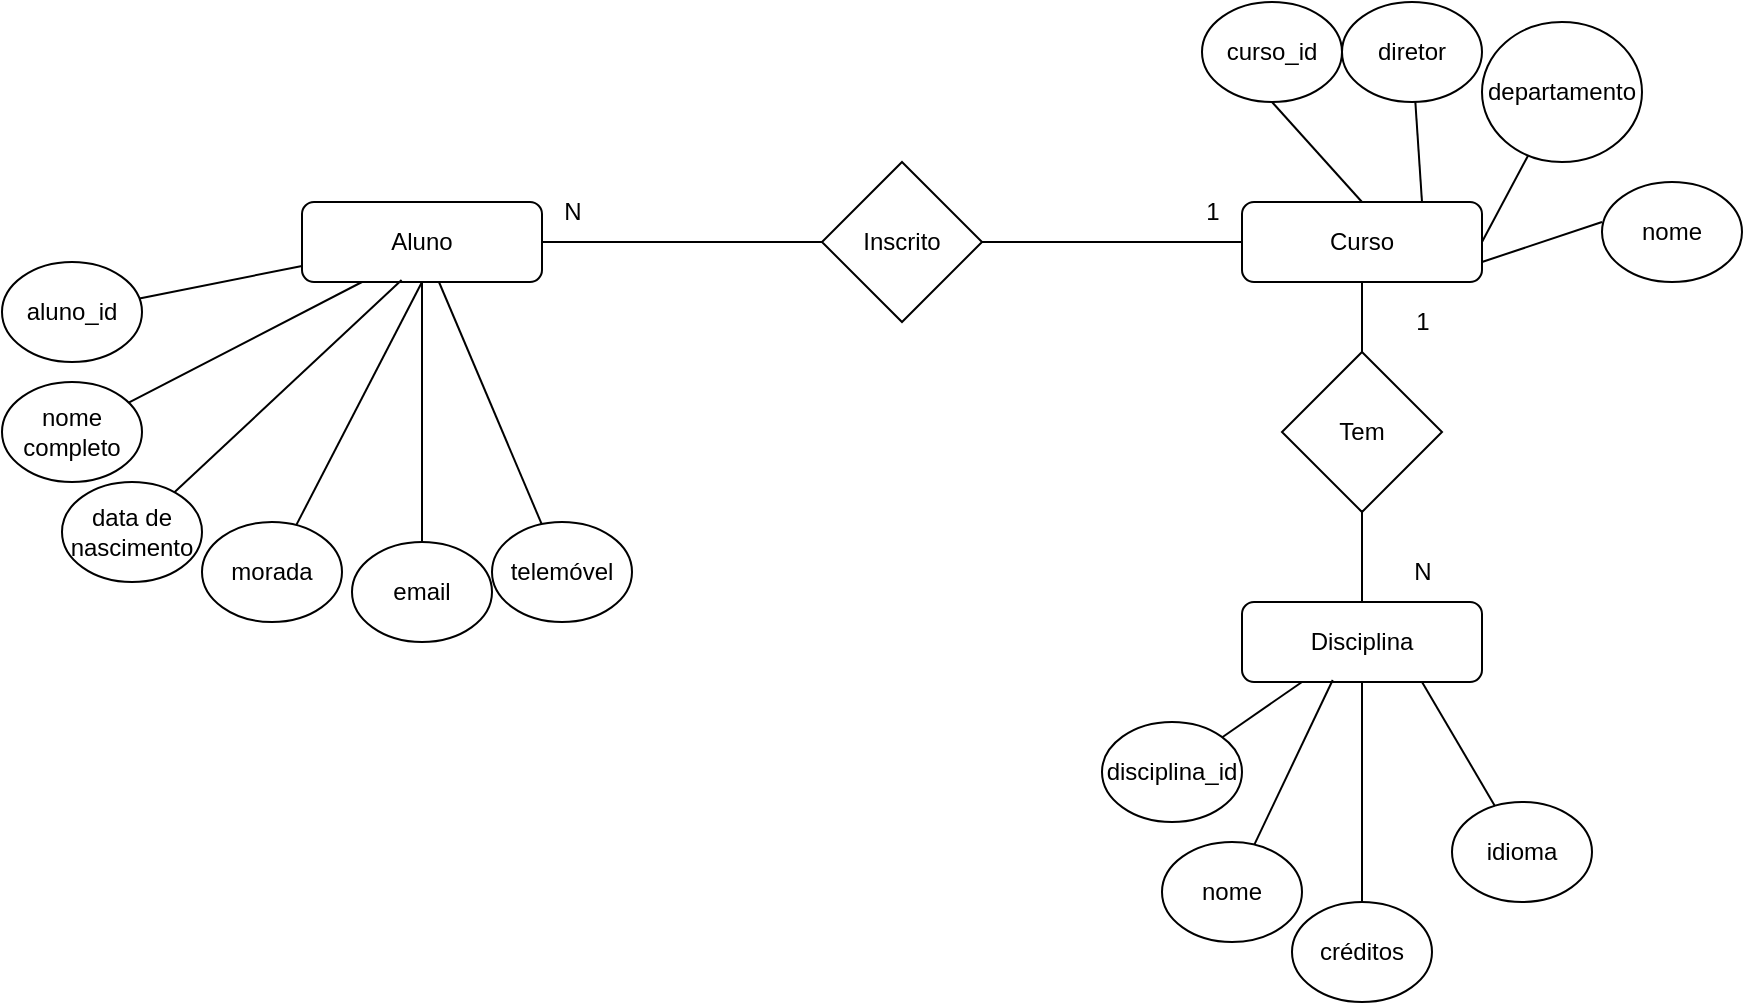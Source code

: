 <mxfile version="26.0.11" pages="3">
  <diagram id="C5RBs43oDa-KdzZeNtuy" name="1. Escola">
    <mxGraphModel dx="1932" dy="586" grid="1" gridSize="10" guides="1" tooltips="1" connect="1" arrows="1" fold="1" page="1" pageScale="1" pageWidth="827" pageHeight="1169" math="0" shadow="0">
      <root>
        <mxCell id="WIyWlLk6GJQsqaUBKTNV-0" />
        <mxCell id="WIyWlLk6GJQsqaUBKTNV-1" parent="WIyWlLk6GJQsqaUBKTNV-0" />
        <mxCell id="mS3_WCa_kfz7oO-PCmNn-0" value="Aluno" style="rounded=1;whiteSpace=wrap;html=1;fontSize=12;glass=0;strokeWidth=1;shadow=0;" parent="WIyWlLk6GJQsqaUBKTNV-1" vertex="1">
          <mxGeometry x="-210" y="340" width="120" height="40" as="geometry" />
        </mxCell>
        <mxCell id="mS3_WCa_kfz7oO-PCmNn-1" value="Disciplina" style="rounded=1;whiteSpace=wrap;html=1;fontSize=12;glass=0;strokeWidth=1;shadow=0;" parent="WIyWlLk6GJQsqaUBKTNV-1" vertex="1">
          <mxGeometry x="260" y="540" width="120" height="40" as="geometry" />
        </mxCell>
        <mxCell id="mS3_WCa_kfz7oO-PCmNn-2" value="Curso" style="rounded=1;whiteSpace=wrap;html=1;fontSize=12;glass=0;strokeWidth=1;shadow=0;" parent="WIyWlLk6GJQsqaUBKTNV-1" vertex="1">
          <mxGeometry x="260" y="340" width="120" height="40" as="geometry" />
        </mxCell>
        <mxCell id="mS3_WCa_kfz7oO-PCmNn-3" value="aluno_id" style="ellipse;whiteSpace=wrap;html=1;" parent="WIyWlLk6GJQsqaUBKTNV-1" vertex="1">
          <mxGeometry x="-360" y="370" width="70" height="50" as="geometry" />
        </mxCell>
        <mxCell id="mS3_WCa_kfz7oO-PCmNn-4" value="" style="endArrow=none;html=1;rounded=0;" parent="WIyWlLk6GJQsqaUBKTNV-1" source="mS3_WCa_kfz7oO-PCmNn-3" target="mS3_WCa_kfz7oO-PCmNn-0" edge="1">
          <mxGeometry width="50" height="50" relative="1" as="geometry">
            <mxPoint x="90" y="530" as="sourcePoint" />
            <mxPoint x="140" y="480" as="targetPoint" />
          </mxGeometry>
        </mxCell>
        <mxCell id="mS3_WCa_kfz7oO-PCmNn-5" value="data de nascimento" style="ellipse;whiteSpace=wrap;html=1;" parent="WIyWlLk6GJQsqaUBKTNV-1" vertex="1">
          <mxGeometry x="-330" y="480" width="70" height="50" as="geometry" />
        </mxCell>
        <mxCell id="mS3_WCa_kfz7oO-PCmNn-6" value="" style="endArrow=none;html=1;rounded=0;entryX=0.415;entryY=0.975;entryDx=0;entryDy=0;entryPerimeter=0;" parent="WIyWlLk6GJQsqaUBKTNV-1" source="mS3_WCa_kfz7oO-PCmNn-5" target="mS3_WCa_kfz7oO-PCmNn-0" edge="1">
          <mxGeometry width="50" height="50" relative="1" as="geometry">
            <mxPoint x="120" y="550" as="sourcePoint" />
            <mxPoint x="-148" y="400" as="targetPoint" />
          </mxGeometry>
        </mxCell>
        <mxCell id="mS3_WCa_kfz7oO-PCmNn-7" value="nome completo" style="ellipse;whiteSpace=wrap;html=1;" parent="WIyWlLk6GJQsqaUBKTNV-1" vertex="1">
          <mxGeometry x="-360" y="430" width="70" height="50" as="geometry" />
        </mxCell>
        <mxCell id="mS3_WCa_kfz7oO-PCmNn-8" value="" style="endArrow=none;html=1;rounded=0;entryX=0.25;entryY=1;entryDx=0;entryDy=0;" parent="WIyWlLk6GJQsqaUBKTNV-1" source="mS3_WCa_kfz7oO-PCmNn-7" target="mS3_WCa_kfz7oO-PCmNn-0" edge="1">
          <mxGeometry width="50" height="50" relative="1" as="geometry">
            <mxPoint x="110" y="550" as="sourcePoint" />
            <mxPoint x="-190" y="400" as="targetPoint" />
          </mxGeometry>
        </mxCell>
        <mxCell id="mS3_WCa_kfz7oO-PCmNn-9" value="morada" style="ellipse;whiteSpace=wrap;html=1;" parent="WIyWlLk6GJQsqaUBKTNV-1" vertex="1">
          <mxGeometry x="-260" y="500" width="70" height="50" as="geometry" />
        </mxCell>
        <mxCell id="mS3_WCa_kfz7oO-PCmNn-10" value="" style="endArrow=none;html=1;rounded=0;entryX=0.5;entryY=1;entryDx=0;entryDy=0;" parent="WIyWlLk6GJQsqaUBKTNV-1" source="mS3_WCa_kfz7oO-PCmNn-9" target="mS3_WCa_kfz7oO-PCmNn-0" edge="1">
          <mxGeometry width="50" height="50" relative="1" as="geometry">
            <mxPoint x="120" y="560" as="sourcePoint" />
            <mxPoint x="-148" y="410" as="targetPoint" />
          </mxGeometry>
        </mxCell>
        <mxCell id="mS3_WCa_kfz7oO-PCmNn-11" value="email" style="ellipse;whiteSpace=wrap;html=1;" parent="WIyWlLk6GJQsqaUBKTNV-1" vertex="1">
          <mxGeometry x="-185" y="510" width="70" height="50" as="geometry" />
        </mxCell>
        <mxCell id="mS3_WCa_kfz7oO-PCmNn-12" value="" style="endArrow=none;html=1;rounded=0;entryX=0.5;entryY=1;entryDx=0;entryDy=0;" parent="WIyWlLk6GJQsqaUBKTNV-1" source="mS3_WCa_kfz7oO-PCmNn-11" target="mS3_WCa_kfz7oO-PCmNn-0" edge="1">
          <mxGeometry width="50" height="50" relative="1" as="geometry">
            <mxPoint x="130" y="570" as="sourcePoint" />
            <mxPoint x="-138" y="420" as="targetPoint" />
          </mxGeometry>
        </mxCell>
        <mxCell id="mS3_WCa_kfz7oO-PCmNn-13" value="telemóvel" style="ellipse;whiteSpace=wrap;html=1;" parent="WIyWlLk6GJQsqaUBKTNV-1" vertex="1">
          <mxGeometry x="-115" y="500" width="70" height="50" as="geometry" />
        </mxCell>
        <mxCell id="mS3_WCa_kfz7oO-PCmNn-14" value="" style="endArrow=none;html=1;rounded=0;" parent="WIyWlLk6GJQsqaUBKTNV-1" source="mS3_WCa_kfz7oO-PCmNn-13" target="mS3_WCa_kfz7oO-PCmNn-0" edge="1">
          <mxGeometry width="50" height="50" relative="1" as="geometry">
            <mxPoint x="160" y="610" as="sourcePoint" />
            <mxPoint x="-108" y="460" as="targetPoint" />
          </mxGeometry>
        </mxCell>
        <mxCell id="mS3_WCa_kfz7oO-PCmNn-15" style="edgeStyle=orthogonalEdgeStyle;rounded=0;orthogonalLoop=1;jettySize=auto;html=1;exitX=0.5;exitY=1;exitDx=0;exitDy=0;" parent="WIyWlLk6GJQsqaUBKTNV-1" source="mS3_WCa_kfz7oO-PCmNn-5" target="mS3_WCa_kfz7oO-PCmNn-5" edge="1">
          <mxGeometry relative="1" as="geometry" />
        </mxCell>
        <mxCell id="mS3_WCa_kfz7oO-PCmNn-16" value="1" style="text;html=1;align=center;verticalAlign=middle;resizable=0;points=[];autosize=1;strokeColor=none;fillColor=none;" parent="WIyWlLk6GJQsqaUBKTNV-1" vertex="1">
          <mxGeometry x="335" y="385" width="30" height="30" as="geometry" />
        </mxCell>
        <mxCell id="mS3_WCa_kfz7oO-PCmNn-17" value="N" style="text;html=1;align=center;verticalAlign=middle;resizable=0;points=[];autosize=1;strokeColor=none;fillColor=none;" parent="WIyWlLk6GJQsqaUBKTNV-1" vertex="1">
          <mxGeometry x="335" y="510" width="30" height="30" as="geometry" />
        </mxCell>
        <mxCell id="mS3_WCa_kfz7oO-PCmNn-18" value="Tem" style="rhombus;whiteSpace=wrap;html=1;" parent="WIyWlLk6GJQsqaUBKTNV-1" vertex="1">
          <mxGeometry x="280" y="415" width="80" height="80" as="geometry" />
        </mxCell>
        <mxCell id="mS3_WCa_kfz7oO-PCmNn-19" value="" style="endArrow=none;html=1;rounded=0;entryX=0.5;entryY=1;entryDx=0;entryDy=0;exitX=0.5;exitY=0;exitDx=0;exitDy=0;" parent="WIyWlLk6GJQsqaUBKTNV-1" source="mS3_WCa_kfz7oO-PCmNn-18" target="mS3_WCa_kfz7oO-PCmNn-2" edge="1">
          <mxGeometry width="50" height="50" relative="1" as="geometry">
            <mxPoint x="90" y="570" as="sourcePoint" />
            <mxPoint x="140" y="520" as="targetPoint" />
          </mxGeometry>
        </mxCell>
        <mxCell id="mS3_WCa_kfz7oO-PCmNn-20" value="" style="endArrow=none;html=1;rounded=0;entryX=0.5;entryY=0;entryDx=0;entryDy=0;exitX=0.5;exitY=1;exitDx=0;exitDy=0;" parent="WIyWlLk6GJQsqaUBKTNV-1" source="mS3_WCa_kfz7oO-PCmNn-18" target="mS3_WCa_kfz7oO-PCmNn-1" edge="1">
          <mxGeometry width="50" height="50" relative="1" as="geometry">
            <mxPoint x="330" y="425" as="sourcePoint" />
            <mxPoint x="330" y="390" as="targetPoint" />
          </mxGeometry>
        </mxCell>
        <mxCell id="mS3_WCa_kfz7oO-PCmNn-21" value="Inscrito" style="rhombus;whiteSpace=wrap;html=1;" parent="WIyWlLk6GJQsqaUBKTNV-1" vertex="1">
          <mxGeometry x="50" y="320" width="80" height="80" as="geometry" />
        </mxCell>
        <mxCell id="mS3_WCa_kfz7oO-PCmNn-22" value="" style="endArrow=none;html=1;rounded=0;entryX=1;entryY=0.5;entryDx=0;entryDy=0;exitX=0;exitY=0.5;exitDx=0;exitDy=0;" parent="WIyWlLk6GJQsqaUBKTNV-1" source="mS3_WCa_kfz7oO-PCmNn-21" target="mS3_WCa_kfz7oO-PCmNn-0" edge="1">
          <mxGeometry width="50" height="50" relative="1" as="geometry">
            <mxPoint x="90" y="570" as="sourcePoint" />
            <mxPoint x="140" y="520" as="targetPoint" />
          </mxGeometry>
        </mxCell>
        <mxCell id="mS3_WCa_kfz7oO-PCmNn-23" value="" style="endArrow=none;html=1;rounded=0;entryX=0;entryY=0.5;entryDx=0;entryDy=0;exitX=1;exitY=0.5;exitDx=0;exitDy=0;" parent="WIyWlLk6GJQsqaUBKTNV-1" source="mS3_WCa_kfz7oO-PCmNn-21" target="mS3_WCa_kfz7oO-PCmNn-2" edge="1">
          <mxGeometry width="50" height="50" relative="1" as="geometry">
            <mxPoint x="60" y="370" as="sourcePoint" />
            <mxPoint x="-80" y="370" as="targetPoint" />
          </mxGeometry>
        </mxCell>
        <mxCell id="mS3_WCa_kfz7oO-PCmNn-24" value="1" style="text;html=1;align=center;verticalAlign=middle;resizable=0;points=[];autosize=1;strokeColor=none;fillColor=none;" parent="WIyWlLk6GJQsqaUBKTNV-1" vertex="1">
          <mxGeometry x="230" y="330" width="30" height="30" as="geometry" />
        </mxCell>
        <mxCell id="mS3_WCa_kfz7oO-PCmNn-25" value="N" style="text;html=1;align=center;verticalAlign=middle;resizable=0;points=[];autosize=1;strokeColor=none;fillColor=none;" parent="WIyWlLk6GJQsqaUBKTNV-1" vertex="1">
          <mxGeometry x="-90" y="330" width="30" height="30" as="geometry" />
        </mxCell>
        <mxCell id="mS3_WCa_kfz7oO-PCmNn-26" value="diretor" style="ellipse;whiteSpace=wrap;html=1;" parent="WIyWlLk6GJQsqaUBKTNV-1" vertex="1">
          <mxGeometry x="310" y="240" width="70" height="50" as="geometry" />
        </mxCell>
        <mxCell id="mS3_WCa_kfz7oO-PCmNn-27" value="" style="endArrow=none;html=1;rounded=0;entryX=0.75;entryY=0;entryDx=0;entryDy=0;" parent="WIyWlLk6GJQsqaUBKTNV-1" source="mS3_WCa_kfz7oO-PCmNn-26" target="mS3_WCa_kfz7oO-PCmNn-2" edge="1">
          <mxGeometry width="50" height="50" relative="1" as="geometry">
            <mxPoint x="352" y="760" as="sourcePoint" />
            <mxPoint x="50" y="530" as="targetPoint" />
          </mxGeometry>
        </mxCell>
        <mxCell id="mS3_WCa_kfz7oO-PCmNn-28" value="departamento" style="ellipse;whiteSpace=wrap;html=1;" parent="WIyWlLk6GJQsqaUBKTNV-1" vertex="1">
          <mxGeometry x="380" y="250" width="80" height="70" as="geometry" />
        </mxCell>
        <mxCell id="mS3_WCa_kfz7oO-PCmNn-29" value="" style="endArrow=none;html=1;rounded=0;entryX=1;entryY=0.5;entryDx=0;entryDy=0;" parent="WIyWlLk6GJQsqaUBKTNV-1" source="mS3_WCa_kfz7oO-PCmNn-28" target="mS3_WCa_kfz7oO-PCmNn-2" edge="1">
          <mxGeometry width="50" height="50" relative="1" as="geometry">
            <mxPoint x="257" y="800" as="sourcePoint" />
            <mxPoint x="-45" y="570" as="targetPoint" />
          </mxGeometry>
        </mxCell>
        <mxCell id="mS3_WCa_kfz7oO-PCmNn-30" value="curso_id" style="ellipse;whiteSpace=wrap;html=1;" parent="WIyWlLk6GJQsqaUBKTNV-1" vertex="1">
          <mxGeometry x="240" y="240" width="70" height="50" as="geometry" />
        </mxCell>
        <mxCell id="mS3_WCa_kfz7oO-PCmNn-31" value="" style="endArrow=none;html=1;rounded=0;entryX=0.5;entryY=0;entryDx=0;entryDy=0;exitX=0.5;exitY=1;exitDx=0;exitDy=0;" parent="WIyWlLk6GJQsqaUBKTNV-1" source="mS3_WCa_kfz7oO-PCmNn-30" target="mS3_WCa_kfz7oO-PCmNn-2" edge="1">
          <mxGeometry width="50" height="50" relative="1" as="geometry">
            <mxPoint x="145" y="820" as="sourcePoint" />
            <mxPoint x="-157" y="590" as="targetPoint" />
          </mxGeometry>
        </mxCell>
        <mxCell id="mS3_WCa_kfz7oO-PCmNn-32" value="nome" style="ellipse;whiteSpace=wrap;html=1;" parent="WIyWlLk6GJQsqaUBKTNV-1" vertex="1">
          <mxGeometry x="440" y="330" width="70" height="50" as="geometry" />
        </mxCell>
        <mxCell id="mS3_WCa_kfz7oO-PCmNn-33" value="" style="endArrow=none;html=1;rounded=0;entryX=1;entryY=0.75;entryDx=0;entryDy=0;exitX=0;exitY=0.4;exitDx=0;exitDy=0;exitPerimeter=0;" parent="WIyWlLk6GJQsqaUBKTNV-1" source="mS3_WCa_kfz7oO-PCmNn-32" target="mS3_WCa_kfz7oO-PCmNn-2" edge="1">
          <mxGeometry width="50" height="50" relative="1" as="geometry">
            <mxPoint x="440.051" y="366.344" as="sourcePoint" />
            <mxPoint x="77" y="600" as="targetPoint" />
          </mxGeometry>
        </mxCell>
        <mxCell id="mS3_WCa_kfz7oO-PCmNn-34" value="disciplina_id" style="ellipse;whiteSpace=wrap;html=1;" parent="WIyWlLk6GJQsqaUBKTNV-1" vertex="1">
          <mxGeometry x="190" y="600" width="70" height="50" as="geometry" />
        </mxCell>
        <mxCell id="mS3_WCa_kfz7oO-PCmNn-35" value="" style="endArrow=none;html=1;rounded=0;entryX=0.25;entryY=1;entryDx=0;entryDy=0;" parent="WIyWlLk6GJQsqaUBKTNV-1" source="mS3_WCa_kfz7oO-PCmNn-34" target="mS3_WCa_kfz7oO-PCmNn-1" edge="1">
          <mxGeometry width="50" height="50" relative="1" as="geometry">
            <mxPoint x="-21" y="1080" as="sourcePoint" />
            <mxPoint x="154" y="600" as="targetPoint" />
          </mxGeometry>
        </mxCell>
        <mxCell id="mS3_WCa_kfz7oO-PCmNn-36" value="nome" style="ellipse;whiteSpace=wrap;html=1;" parent="WIyWlLk6GJQsqaUBKTNV-1" vertex="1">
          <mxGeometry x="220" y="660" width="70" height="50" as="geometry" />
        </mxCell>
        <mxCell id="mS3_WCa_kfz7oO-PCmNn-37" value="" style="endArrow=none;html=1;rounded=0;entryX=0.378;entryY=0.975;entryDx=0;entryDy=0;entryPerimeter=0;" parent="WIyWlLk6GJQsqaUBKTNV-1" source="mS3_WCa_kfz7oO-PCmNn-36" target="mS3_WCa_kfz7oO-PCmNn-1" edge="1">
          <mxGeometry width="50" height="50" relative="1" as="geometry">
            <mxPoint x="75" y="1150" as="sourcePoint" />
            <mxPoint x="250" y="670" as="targetPoint" />
          </mxGeometry>
        </mxCell>
        <mxCell id="mS3_WCa_kfz7oO-PCmNn-38" value="idioma" style="ellipse;whiteSpace=wrap;html=1;" parent="WIyWlLk6GJQsqaUBKTNV-1" vertex="1">
          <mxGeometry x="365" y="640" width="70" height="50" as="geometry" />
        </mxCell>
        <mxCell id="mS3_WCa_kfz7oO-PCmNn-39" value="" style="endArrow=none;html=1;rounded=0;entryX=0.75;entryY=1;entryDx=0;entryDy=0;" parent="WIyWlLk6GJQsqaUBKTNV-1" source="mS3_WCa_kfz7oO-PCmNn-38" target="mS3_WCa_kfz7oO-PCmNn-1" edge="1">
          <mxGeometry width="50" height="50" relative="1" as="geometry">
            <mxPoint x="-5" y="1200" as="sourcePoint" />
            <mxPoint x="170" y="720" as="targetPoint" />
          </mxGeometry>
        </mxCell>
        <mxCell id="mS3_WCa_kfz7oO-PCmNn-40" value="créditos" style="ellipse;whiteSpace=wrap;html=1;" parent="WIyWlLk6GJQsqaUBKTNV-1" vertex="1">
          <mxGeometry x="285" y="690" width="70" height="50" as="geometry" />
        </mxCell>
        <mxCell id="mS3_WCa_kfz7oO-PCmNn-41" value="" style="endArrow=none;html=1;rounded=0;entryX=0.5;entryY=1;entryDx=0;entryDy=0;" parent="WIyWlLk6GJQsqaUBKTNV-1" source="mS3_WCa_kfz7oO-PCmNn-40" target="mS3_WCa_kfz7oO-PCmNn-1" edge="1">
          <mxGeometry width="50" height="50" relative="1" as="geometry">
            <mxPoint x="165" y="1230" as="sourcePoint" />
            <mxPoint x="340" y="750" as="targetPoint" />
          </mxGeometry>
        </mxCell>
      </root>
    </mxGraphModel>
  </diagram>
  <diagram id="DK_KjH1mEYakNlpUbIP6" name="2. Clube de vídeo">
    <mxGraphModel dx="1877" dy="557" grid="1" gridSize="10" guides="1" tooltips="1" connect="1" arrows="1" fold="1" page="1" pageScale="1" pageWidth="827" pageHeight="1169" math="0" shadow="0">
      <root>
        <mxCell id="0" />
        <mxCell id="1" parent="0" />
        <mxCell id="qbEP-V_H7FE_OrWSHPK0-1" value="Cliente" style="rounded=0;whiteSpace=wrap;html=1;" parent="1" vertex="1">
          <mxGeometry x="-310" y="390" width="120" height="60" as="geometry" />
        </mxCell>
        <mxCell id="qbEP-V_H7FE_OrWSHPK0-2" value="Aluguer" style="rounded=0;whiteSpace=wrap;html=1;" parent="1" vertex="1">
          <mxGeometry x="110" y="390" width="120" height="60" as="geometry" />
        </mxCell>
        <mxCell id="qbEP-V_H7FE_OrWSHPK0-3" value="cliente_id" style="ellipse;whiteSpace=wrap;html=1;" parent="1" vertex="1">
          <mxGeometry x="-470" y="500" width="80" height="70" as="geometry" />
        </mxCell>
        <mxCell id="qbEP-V_H7FE_OrWSHPK0-4" value="" style="endArrow=none;html=1;rounded=0;exitX=1;exitY=0;exitDx=0;exitDy=0;entryX=0;entryY=1;entryDx=0;entryDy=0;" parent="1" source="qbEP-V_H7FE_OrWSHPK0-3" target="qbEP-V_H7FE_OrWSHPK0-1" edge="1">
          <mxGeometry width="50" height="50" relative="1" as="geometry">
            <mxPoint x="-80" y="530" as="sourcePoint" />
            <mxPoint x="-30" y="480" as="targetPoint" />
          </mxGeometry>
        </mxCell>
        <mxCell id="qbEP-V_H7FE_OrWSHPK0-5" value="morada" style="ellipse;whiteSpace=wrap;html=1;" parent="1" vertex="1">
          <mxGeometry x="-360" y="550" width="80" height="70" as="geometry" />
        </mxCell>
        <mxCell id="qbEP-V_H7FE_OrWSHPK0-6" value="" style="endArrow=none;html=1;rounded=0;exitX=1;exitY=0;exitDx=0;exitDy=0;entryX=0.25;entryY=1;entryDx=0;entryDy=0;" parent="1" source="qbEP-V_H7FE_OrWSHPK0-5" target="qbEP-V_H7FE_OrWSHPK0-1" edge="1">
          <mxGeometry width="50" height="50" relative="1" as="geometry">
            <mxPoint x="10" y="580" as="sourcePoint" />
            <mxPoint x="-220" y="500" as="targetPoint" />
          </mxGeometry>
        </mxCell>
        <mxCell id="qbEP-V_H7FE_OrWSHPK0-7" value="nome" style="ellipse;whiteSpace=wrap;html=1;" parent="1" vertex="1">
          <mxGeometry x="-450" y="560" width="80" height="70" as="geometry" />
        </mxCell>
        <mxCell id="qbEP-V_H7FE_OrWSHPK0-8" value="" style="endArrow=none;html=1;rounded=0;exitX=1;exitY=0;exitDx=0;exitDy=0;entryX=0.115;entryY=1.023;entryDx=0;entryDy=0;entryPerimeter=0;" parent="1" source="qbEP-V_H7FE_OrWSHPK0-7" target="qbEP-V_H7FE_OrWSHPK0-1" edge="1">
          <mxGeometry width="50" height="50" relative="1" as="geometry">
            <mxPoint x="-60" y="550" as="sourcePoint" />
            <mxPoint x="-290" y="470" as="targetPoint" />
          </mxGeometry>
        </mxCell>
        <mxCell id="qbEP-V_H7FE_OrWSHPK0-9" value="telefone" style="ellipse;whiteSpace=wrap;html=1;" parent="1" vertex="1">
          <mxGeometry x="-280" y="560" width="80" height="70" as="geometry" />
        </mxCell>
        <mxCell id="qbEP-V_H7FE_OrWSHPK0-10" value="" style="endArrow=none;html=1;rounded=0;exitX=0.5;exitY=0;exitDx=0;exitDy=0;" parent="1" source="qbEP-V_H7FE_OrWSHPK0-9" edge="1">
          <mxGeometry width="50" height="50" relative="1" as="geometry">
            <mxPoint x="110" y="620" as="sourcePoint" />
            <mxPoint x="-250" y="451" as="targetPoint" />
          </mxGeometry>
        </mxCell>
        <mxCell id="qbEP-V_H7FE_OrWSHPK0-11" value="Faz" style="rhombus;whiteSpace=wrap;html=1;" parent="1" vertex="1">
          <mxGeometry x="-70" y="380" width="80" height="80" as="geometry" />
        </mxCell>
        <mxCell id="qbEP-V_H7FE_OrWSHPK0-12" value="" style="endArrow=none;html=1;rounded=0;entryX=0;entryY=0.5;entryDx=0;entryDy=0;exitX=1;exitY=0.5;exitDx=0;exitDy=0;" parent="1" source="qbEP-V_H7FE_OrWSHPK0-1" target="qbEP-V_H7FE_OrWSHPK0-11" edge="1">
          <mxGeometry width="50" height="50" relative="1" as="geometry">
            <mxPoint x="-80" y="530" as="sourcePoint" />
            <mxPoint x="-30" y="480" as="targetPoint" />
          </mxGeometry>
        </mxCell>
        <mxCell id="qbEP-V_H7FE_OrWSHPK0-13" value="" style="endArrow=none;html=1;rounded=0;entryX=0;entryY=0.5;entryDx=0;entryDy=0;exitX=1;exitY=0.5;exitDx=0;exitDy=0;" parent="1" source="qbEP-V_H7FE_OrWSHPK0-11" target="qbEP-V_H7FE_OrWSHPK0-2" edge="1">
          <mxGeometry width="50" height="50" relative="1" as="geometry">
            <mxPoint x="-180" y="430" as="sourcePoint" />
            <mxPoint x="-60" y="430" as="targetPoint" />
          </mxGeometry>
        </mxCell>
        <mxCell id="qbEP-V_H7FE_OrWSHPK0-14" value="1" style="text;html=1;align=center;verticalAlign=middle;resizable=0;points=[];autosize=1;strokeColor=none;fillColor=none;" parent="1" vertex="1">
          <mxGeometry x="-190" y="390" width="30" height="30" as="geometry" />
        </mxCell>
        <mxCell id="qbEP-V_H7FE_OrWSHPK0-15" value="N" style="text;html=1;align=center;verticalAlign=middle;resizable=0;points=[];autosize=1;strokeColor=none;fillColor=none;" parent="1" vertex="1">
          <mxGeometry x="80" y="390" width="30" height="30" as="geometry" />
        </mxCell>
        <mxCell id="qbEP-V_H7FE_OrWSHPK0-16" value="Vídeo" style="rounded=0;whiteSpace=wrap;html=1;" parent="1" vertex="1">
          <mxGeometry x="110" y="640" width="120" height="60" as="geometry" />
        </mxCell>
        <mxCell id="qbEP-V_H7FE_OrWSHPK0-17" value="Pertence" style="rhombus;whiteSpace=wrap;html=1;" parent="1" vertex="1">
          <mxGeometry x="130" y="495" width="80" height="80" as="geometry" />
        </mxCell>
        <mxCell id="qbEP-V_H7FE_OrWSHPK0-18" value="" style="endArrow=none;html=1;rounded=0;entryX=0.5;entryY=1;entryDx=0;entryDy=0;exitX=0.5;exitY=0;exitDx=0;exitDy=0;" parent="1" source="qbEP-V_H7FE_OrWSHPK0-17" target="qbEP-V_H7FE_OrWSHPK0-2" edge="1">
          <mxGeometry width="50" height="50" relative="1" as="geometry">
            <mxPoint x="-60" y="570" as="sourcePoint" />
            <mxPoint x="-10" y="520" as="targetPoint" />
          </mxGeometry>
        </mxCell>
        <mxCell id="qbEP-V_H7FE_OrWSHPK0-19" value="" style="endArrow=none;html=1;rounded=0;entryX=0.5;entryY=1;entryDx=0;entryDy=0;exitX=0.5;exitY=0;exitDx=0;exitDy=0;" parent="1" source="qbEP-V_H7FE_OrWSHPK0-16" target="qbEP-V_H7FE_OrWSHPK0-17" edge="1">
          <mxGeometry width="50" height="50" relative="1" as="geometry">
            <mxPoint x="-60" y="570" as="sourcePoint" />
            <mxPoint x="-10" y="520" as="targetPoint" />
          </mxGeometry>
        </mxCell>
        <mxCell id="qbEP-V_H7FE_OrWSHPK0-20" value="N" style="text;html=1;align=center;verticalAlign=middle;resizable=0;points=[];autosize=1;strokeColor=none;fillColor=none;" parent="1" vertex="1">
          <mxGeometry x="170" y="450" width="30" height="30" as="geometry" />
        </mxCell>
        <mxCell id="qbEP-V_H7FE_OrWSHPK0-21" value="1" style="text;html=1;align=center;verticalAlign=middle;resizable=0;points=[];autosize=1;strokeColor=none;fillColor=none;" parent="1" vertex="1">
          <mxGeometry x="175" y="608" width="30" height="30" as="geometry" />
        </mxCell>
        <mxCell id="qbEP-V_H7FE_OrWSHPK0-22" value="video_id" style="ellipse;whiteSpace=wrap;html=1;" parent="1" vertex="1">
          <mxGeometry x="-100" y="690" width="80" height="70" as="geometry" />
        </mxCell>
        <mxCell id="qbEP-V_H7FE_OrWSHPK0-23" value="" style="endArrow=none;html=1;rounded=0;exitX=1;exitY=0;exitDx=0;exitDy=0;entryX=0;entryY=0.25;entryDx=0;entryDy=0;" parent="1" source="qbEP-V_H7FE_OrWSHPK0-22" target="qbEP-V_H7FE_OrWSHPK0-16" edge="1">
          <mxGeometry width="50" height="50" relative="1" as="geometry">
            <mxPoint x="190" y="640" as="sourcePoint" />
            <mxPoint x="-40" y="560" as="targetPoint" />
          </mxGeometry>
        </mxCell>
        <mxCell id="qbEP-V_H7FE_OrWSHPK0-24" value="género" style="ellipse;whiteSpace=wrap;html=1;" parent="1" vertex="1">
          <mxGeometry x="70" y="720" width="80" height="70" as="geometry" />
        </mxCell>
        <mxCell id="qbEP-V_H7FE_OrWSHPK0-25" value="" style="endArrow=none;html=1;rounded=0;exitX=1;exitY=0;exitDx=0;exitDy=0;entryX=0.25;entryY=1;entryDx=0;entryDy=0;" parent="1" source="qbEP-V_H7FE_OrWSHPK0-24" target="qbEP-V_H7FE_OrWSHPK0-16" edge="1">
          <mxGeometry width="50" height="50" relative="1" as="geometry">
            <mxPoint x="280" y="690" as="sourcePoint" />
            <mxPoint x="-10" y="560" as="targetPoint" />
          </mxGeometry>
        </mxCell>
        <mxCell id="qbEP-V_H7FE_OrWSHPK0-26" value="título" style="ellipse;whiteSpace=wrap;html=1;" parent="1" vertex="1">
          <mxGeometry x="-20" y="720" width="80" height="70" as="geometry" />
        </mxCell>
        <mxCell id="qbEP-V_H7FE_OrWSHPK0-27" value="" style="endArrow=none;html=1;rounded=0;exitX=1;exitY=0;exitDx=0;exitDy=0;entryX=0;entryY=0.5;entryDx=0;entryDy=0;" parent="1" source="qbEP-V_H7FE_OrWSHPK0-26" target="qbEP-V_H7FE_OrWSHPK0-16" edge="1">
          <mxGeometry width="50" height="50" relative="1" as="geometry">
            <mxPoint x="210" y="660" as="sourcePoint" />
            <mxPoint x="-26" y="561" as="targetPoint" />
          </mxGeometry>
        </mxCell>
        <mxCell id="qbEP-V_H7FE_OrWSHPK0-28" value="empresa de distribuição" style="ellipse;whiteSpace=wrap;html=1;" parent="1" vertex="1">
          <mxGeometry x="160" y="720" width="80" height="70" as="geometry" />
        </mxCell>
        <mxCell id="qbEP-V_H7FE_OrWSHPK0-29" value="" style="endArrow=none;html=1;rounded=0;exitX=0.5;exitY=0;exitDx=0;exitDy=0;entryX=0.75;entryY=1;entryDx=0;entryDy=0;" parent="1" source="qbEP-V_H7FE_OrWSHPK0-28" target="qbEP-V_H7FE_OrWSHPK0-16" edge="1">
          <mxGeometry width="50" height="50" relative="1" as="geometry">
            <mxPoint x="380" y="730" as="sourcePoint" />
            <mxPoint x="20" y="561" as="targetPoint" />
          </mxGeometry>
        </mxCell>
        <mxCell id="qbEP-V_H7FE_OrWSHPK0-30" value="cliente_id" style="ellipse;whiteSpace=wrap;html=1;" parent="1" vertex="1">
          <mxGeometry x="75" y="260" width="80" height="70" as="geometry" />
        </mxCell>
        <mxCell id="qbEP-V_H7FE_OrWSHPK0-31" value="" style="endArrow=none;html=1;rounded=0;exitX=0.5;exitY=1;exitDx=0;exitDy=0;entryX=0.25;entryY=0;entryDx=0;entryDy=0;" parent="1" source="qbEP-V_H7FE_OrWSHPK0-30" target="qbEP-V_H7FE_OrWSHPK0-2" edge="1">
          <mxGeometry width="50" height="50" relative="1" as="geometry">
            <mxPoint x="70" y="315" as="sourcePoint" />
            <mxPoint x="-75" y="375" as="targetPoint" />
          </mxGeometry>
        </mxCell>
        <mxCell id="qbEP-V_H7FE_OrWSHPK0-32" value="video_id" style="ellipse;whiteSpace=wrap;html=1;" parent="1" vertex="1">
          <mxGeometry x="165" y="270" width="80" height="70" as="geometry" />
        </mxCell>
        <mxCell id="qbEP-V_H7FE_OrWSHPK0-33" value="" style="endArrow=none;html=1;rounded=0;exitX=0.5;exitY=1;exitDx=0;exitDy=0;entryX=0.367;entryY=-0.052;entryDx=0;entryDy=0;entryPerimeter=0;" parent="1" source="qbEP-V_H7FE_OrWSHPK0-32" target="qbEP-V_H7FE_OrWSHPK0-2" edge="1">
          <mxGeometry width="50" height="50" relative="1" as="geometry">
            <mxPoint x="340" y="425" as="sourcePoint" />
            <mxPoint x="-58.35" y="377.07" as="targetPoint" />
          </mxGeometry>
        </mxCell>
        <mxCell id="qbEP-V_H7FE_OrWSHPK0-34" value="data de entrada" style="ellipse;whiteSpace=wrap;html=1;" parent="1" vertex="1">
          <mxGeometry x="225" y="290" width="80" height="70" as="geometry" />
        </mxCell>
        <mxCell id="qbEP-V_H7FE_OrWSHPK0-35" value="" style="endArrow=none;html=1;rounded=0;exitX=0;exitY=1;exitDx=0;exitDy=0;entryX=1;entryY=0;entryDx=0;entryDy=0;" parent="1" source="qbEP-V_H7FE_OrWSHPK0-34" target="qbEP-V_H7FE_OrWSHPK0-2" edge="1">
          <mxGeometry width="50" height="50" relative="1" as="geometry">
            <mxPoint x="430" y="475" as="sourcePoint" />
            <mxPoint x="290" y="485" as="targetPoint" />
          </mxGeometry>
        </mxCell>
        <mxCell id="qbEP-V_H7FE_OrWSHPK0-36" value="data de entrada" style="ellipse;whiteSpace=wrap;html=1;" parent="1" vertex="1">
          <mxGeometry x="305" y="330" width="80" height="70" as="geometry" />
        </mxCell>
        <mxCell id="qbEP-V_H7FE_OrWSHPK0-37" value="" style="endArrow=none;html=1;rounded=0;exitX=0.353;exitY=0.965;exitDx=0;exitDy=0;entryX=1;entryY=0.5;entryDx=0;entryDy=0;exitPerimeter=0;" parent="1" source="qbEP-V_H7FE_OrWSHPK0-36" target="qbEP-V_H7FE_OrWSHPK0-2" edge="1">
          <mxGeometry width="50" height="50" relative="1" as="geometry">
            <mxPoint x="360" y="445" as="sourcePoint" />
            <mxPoint x="260" y="455" as="targetPoint" />
          </mxGeometry>
        </mxCell>
      </root>
    </mxGraphModel>
  </diagram>
  <diagram id="TV_U45WxEi8kiI4piFQ7" name="3. Pastelaria">
    <mxGraphModel dx="2736" dy="1013" grid="1" gridSize="10" guides="1" tooltips="1" connect="1" arrows="1" fold="1" page="1" pageScale="1" pageWidth="827" pageHeight="1169" math="0" shadow="0">
      <root>
        <mxCell id="0" />
        <mxCell id="1" parent="0" />
        <mxCell id="Z9ij4LiVeaCnMbuffb4F-38" value="" style="rounded=0;whiteSpace=wrap;html=1;" vertex="1" parent="1">
          <mxGeometry x="440" y="315" width="120" height="60" as="geometry" />
        </mxCell>
        <mxCell id="Z9ij4LiVeaCnMbuffb4F-1" value="Cliente" style="rounded=0;whiteSpace=wrap;html=1;" vertex="1" parent="1">
          <mxGeometry x="120" y="180" width="120" height="60" as="geometry" />
        </mxCell>
        <mxCell id="Z9ij4LiVeaCnMbuffb4F-2" value="cliente_id" style="ellipse;whiteSpace=wrap;html=1;" vertex="1" parent="1">
          <mxGeometry x="-50" y="220" width="90" height="70" as="geometry" />
        </mxCell>
        <mxCell id="Z9ij4LiVeaCnMbuffb4F-3" value="ncontribuinte" style="ellipse;whiteSpace=wrap;html=1;" vertex="1" parent="1">
          <mxGeometry x="200" y="370" width="90" height="70" as="geometry" />
        </mxCell>
        <mxCell id="Z9ij4LiVeaCnMbuffb4F-4" value="telefone" style="ellipse;whiteSpace=wrap;html=1;" vertex="1" parent="1">
          <mxGeometry x="100" y="380" width="90" height="70" as="geometry" />
        </mxCell>
        <mxCell id="Z9ij4LiVeaCnMbuffb4F-5" value="nome" style="ellipse;whiteSpace=wrap;html=1;" vertex="1" parent="1">
          <mxGeometry x="-20" y="290" width="90" height="70" as="geometry" />
        </mxCell>
        <mxCell id="Z9ij4LiVeaCnMbuffb4F-6" value="morada" style="ellipse;whiteSpace=wrap;html=1;" vertex="1" parent="1">
          <mxGeometry x="60" y="310" width="90" height="70" as="geometry" />
        </mxCell>
        <mxCell id="Z9ij4LiVeaCnMbuffb4F-9" value="" style="endArrow=none;html=1;rounded=0;entryX=0;entryY=1;entryDx=0;entryDy=0;exitX=1;exitY=0.5;exitDx=0;exitDy=0;" edge="1" parent="1" source="Z9ij4LiVeaCnMbuffb4F-2" target="Z9ij4LiVeaCnMbuffb4F-1">
          <mxGeometry width="50" height="50" relative="1" as="geometry">
            <mxPoint x="390" y="320" as="sourcePoint" />
            <mxPoint x="440" y="270" as="targetPoint" />
          </mxGeometry>
        </mxCell>
        <mxCell id="Z9ij4LiVeaCnMbuffb4F-10" value="" style="endArrow=none;html=1;rounded=0;entryX=0.25;entryY=1;entryDx=0;entryDy=0;" edge="1" parent="1" source="Z9ij4LiVeaCnMbuffb4F-5" target="Z9ij4LiVeaCnMbuffb4F-1">
          <mxGeometry width="50" height="50" relative="1" as="geometry">
            <mxPoint x="55" y="280" as="sourcePoint" />
            <mxPoint x="130" y="250" as="targetPoint" />
          </mxGeometry>
        </mxCell>
        <mxCell id="Z9ij4LiVeaCnMbuffb4F-12" value="" style="endArrow=none;html=1;rounded=0;entryX=0.5;entryY=1;entryDx=0;entryDy=0;exitX=0.5;exitY=0;exitDx=0;exitDy=0;" edge="1" parent="1" source="Z9ij4LiVeaCnMbuffb4F-6" target="Z9ij4LiVeaCnMbuffb4F-1">
          <mxGeometry width="50" height="50" relative="1" as="geometry">
            <mxPoint x="65" y="290" as="sourcePoint" />
            <mxPoint x="140" y="260" as="targetPoint" />
          </mxGeometry>
        </mxCell>
        <mxCell id="Z9ij4LiVeaCnMbuffb4F-13" value="" style="endArrow=none;html=1;rounded=0;entryX=0.75;entryY=1;entryDx=0;entryDy=0;exitX=0.5;exitY=0;exitDx=0;exitDy=0;" edge="1" parent="1" source="Z9ij4LiVeaCnMbuffb4F-3" target="Z9ij4LiVeaCnMbuffb4F-1">
          <mxGeometry width="50" height="50" relative="1" as="geometry">
            <mxPoint x="75" y="300" as="sourcePoint" />
            <mxPoint x="150" y="270" as="targetPoint" />
          </mxGeometry>
        </mxCell>
        <mxCell id="Z9ij4LiVeaCnMbuffb4F-14" value="" style="endArrow=none;html=1;rounded=0;entryX=0.645;entryY=1.03;entryDx=0;entryDy=0;exitX=0.5;exitY=0;exitDx=0;exitDy=0;entryPerimeter=0;" edge="1" parent="1" source="Z9ij4LiVeaCnMbuffb4F-4" target="Z9ij4LiVeaCnMbuffb4F-1">
          <mxGeometry width="50" height="50" relative="1" as="geometry">
            <mxPoint x="85" y="310" as="sourcePoint" />
            <mxPoint x="160" y="280" as="targetPoint" />
          </mxGeometry>
        </mxCell>
        <mxCell id="Z9ij4LiVeaCnMbuffb4F-16" value="Encomenda" style="rounded=0;whiteSpace=wrap;html=1;" vertex="1" parent="1">
          <mxGeometry x="440" y="180" width="120" height="60" as="geometry" />
        </mxCell>
        <mxCell id="Z9ij4LiVeaCnMbuffb4F-18" value="Faz" style="rhombus;whiteSpace=wrap;html=1;" vertex="1" parent="1">
          <mxGeometry x="310" y="170" width="80" height="80" as="geometry" />
        </mxCell>
        <mxCell id="Z9ij4LiVeaCnMbuffb4F-19" value="" style="endArrow=none;html=1;rounded=0;entryX=0;entryY=0.5;entryDx=0;entryDy=0;exitX=1;exitY=0.5;exitDx=0;exitDy=0;" edge="1" parent="1" source="Z9ij4LiVeaCnMbuffb4F-1" target="Z9ij4LiVeaCnMbuffb4F-18">
          <mxGeometry width="50" height="50" relative="1" as="geometry">
            <mxPoint x="390" y="320" as="sourcePoint" />
            <mxPoint x="440" y="270" as="targetPoint" />
          </mxGeometry>
        </mxCell>
        <mxCell id="Z9ij4LiVeaCnMbuffb4F-20" value="" style="endArrow=none;html=1;rounded=0;entryX=0;entryY=0.5;entryDx=0;entryDy=0;exitX=1;exitY=0.5;exitDx=0;exitDy=0;" edge="1" parent="1" source="Z9ij4LiVeaCnMbuffb4F-18" target="Z9ij4LiVeaCnMbuffb4F-16">
          <mxGeometry width="50" height="50" relative="1" as="geometry">
            <mxPoint x="250" y="220" as="sourcePoint" />
            <mxPoint x="320" y="220" as="targetPoint" />
          </mxGeometry>
        </mxCell>
        <mxCell id="Z9ij4LiVeaCnMbuffb4F-21" value="1" style="text;html=1;align=center;verticalAlign=middle;resizable=0;points=[];autosize=1;strokeColor=none;fillColor=none;" vertex="1" parent="1">
          <mxGeometry x="235" y="178" width="30" height="30" as="geometry" />
        </mxCell>
        <mxCell id="Z9ij4LiVeaCnMbuffb4F-22" value="N" style="text;html=1;align=center;verticalAlign=middle;resizable=0;points=[];autosize=1;strokeColor=none;fillColor=none;" vertex="1" parent="1">
          <mxGeometry x="414" y="180" width="30" height="30" as="geometry" />
        </mxCell>
        <mxCell id="Z9ij4LiVeaCnMbuffb4F-23" value="data" style="ellipse;whiteSpace=wrap;html=1;" vertex="1" parent="1">
          <mxGeometry x="470" y="30" width="90" height="70" as="geometry" />
        </mxCell>
        <mxCell id="Z9ij4LiVeaCnMbuffb4F-24" value="local" style="ellipse;whiteSpace=wrap;html=1;" vertex="1" parent="1">
          <mxGeometry x="570" y="30" width="90" height="70" as="geometry" />
        </mxCell>
        <mxCell id="Z9ij4LiVeaCnMbuffb4F-25" value="" style="endArrow=none;html=1;rounded=0;entryX=0.5;entryY=0;entryDx=0;entryDy=0;exitX=0.5;exitY=1;exitDx=0;exitDy=0;" edge="1" parent="1" source="Z9ij4LiVeaCnMbuffb4F-23" target="Z9ij4LiVeaCnMbuffb4F-16">
          <mxGeometry width="50" height="50" relative="1" as="geometry">
            <mxPoint x="970" y="380" as="sourcePoint" />
            <mxPoint x="700" y="300" as="targetPoint" />
          </mxGeometry>
        </mxCell>
        <mxCell id="Z9ij4LiVeaCnMbuffb4F-26" value="" style="endArrow=none;html=1;rounded=0;entryX=0.75;entryY=0;entryDx=0;entryDy=0;" edge="1" parent="1" source="Z9ij4LiVeaCnMbuffb4F-24" target="Z9ij4LiVeaCnMbuffb4F-16">
          <mxGeometry width="50" height="50" relative="1" as="geometry">
            <mxPoint x="635" y="340" as="sourcePoint" />
            <mxPoint x="730" y="300" as="targetPoint" />
          </mxGeometry>
        </mxCell>
        <mxCell id="Z9ij4LiVeaCnMbuffb4F-27" value="encomenda_id" style="ellipse;whiteSpace=wrap;html=1;" vertex="1" parent="1">
          <mxGeometry x="610" y="110" width="90" height="70" as="geometry" />
        </mxCell>
        <mxCell id="Z9ij4LiVeaCnMbuffb4F-28" value="" style="endArrow=none;html=1;rounded=0;entryX=0;entryY=0.5;entryDx=0;entryDy=0;exitX=1;exitY=0.25;exitDx=0;exitDy=0;" edge="1" parent="1" source="Z9ij4LiVeaCnMbuffb4F-16" target="Z9ij4LiVeaCnMbuffb4F-27">
          <mxGeometry width="50" height="50" relative="1" as="geometry">
            <mxPoint x="390" y="320" as="sourcePoint" />
            <mxPoint x="440" y="270" as="targetPoint" />
          </mxGeometry>
        </mxCell>
        <mxCell id="Z9ij4LiVeaCnMbuffb4F-29" value="Receita" style="rounded=0;whiteSpace=wrap;html=1;" vertex="1" parent="1">
          <mxGeometry x="440" y="460" width="120" height="60" as="geometry" />
        </mxCell>
        <mxCell id="Z9ij4LiVeaCnMbuffb4F-30" value="Tem" style="rhombus;whiteSpace=wrap;html=1;" vertex="1" parent="1">
          <mxGeometry x="460" y="305" width="80" height="80" as="geometry" />
        </mxCell>
        <mxCell id="Z9ij4LiVeaCnMbuffb4F-34" value="" style="endArrow=none;html=1;rounded=0;entryX=0.5;entryY=1;entryDx=0;entryDy=0;exitX=0.5;exitY=0;exitDx=0;exitDy=0;" edge="1" parent="1" source="Z9ij4LiVeaCnMbuffb4F-30" target="Z9ij4LiVeaCnMbuffb4F-16">
          <mxGeometry width="50" height="50" relative="1" as="geometry">
            <mxPoint x="390" y="320" as="sourcePoint" />
            <mxPoint x="440" y="270" as="targetPoint" />
          </mxGeometry>
        </mxCell>
        <mxCell id="Z9ij4LiVeaCnMbuffb4F-35" value="" style="endArrow=none;html=1;rounded=0;entryX=0.5;entryY=1;entryDx=0;entryDy=0;exitX=0.5;exitY=0;exitDx=0;exitDy=0;" edge="1" parent="1" source="Z9ij4LiVeaCnMbuffb4F-29" target="Z9ij4LiVeaCnMbuffb4F-30">
          <mxGeometry width="50" height="50" relative="1" as="geometry">
            <mxPoint x="390" y="320" as="sourcePoint" />
            <mxPoint x="440" y="270" as="targetPoint" />
          </mxGeometry>
        </mxCell>
        <mxCell id="Z9ij4LiVeaCnMbuffb4F-36" value="cliente_id" style="ellipse;whiteSpace=wrap;html=1;" vertex="1" parent="1">
          <mxGeometry x="635" y="185" width="90" height="70" as="geometry" />
        </mxCell>
        <mxCell id="Z9ij4LiVeaCnMbuffb4F-37" value="" style="endArrow=none;html=1;rounded=0;entryX=0;entryY=0.5;entryDx=0;entryDy=0;exitX=0.985;exitY=0.63;exitDx=0;exitDy=0;exitPerimeter=0;" edge="1" parent="1" target="Z9ij4LiVeaCnMbuffb4F-36" source="Z9ij4LiVeaCnMbuffb4F-16">
          <mxGeometry width="50" height="50" relative="1" as="geometry">
            <mxPoint x="585" y="270" as="sourcePoint" />
            <mxPoint x="465" y="345" as="targetPoint" />
          </mxGeometry>
        </mxCell>
        <mxCell id="Z9ij4LiVeaCnMbuffb4F-39" value="N" style="text;html=1;align=center;verticalAlign=middle;resizable=0;points=[];autosize=1;strokeColor=none;fillColor=none;" vertex="1" parent="1">
          <mxGeometry x="495" y="238" width="30" height="30" as="geometry" />
        </mxCell>
        <mxCell id="Z9ij4LiVeaCnMbuffb4F-40" value="M" style="text;html=1;align=center;verticalAlign=middle;resizable=0;points=[];autosize=1;strokeColor=none;fillColor=none;" vertex="1" parent="1">
          <mxGeometry x="495" y="428" width="30" height="30" as="geometry" />
        </mxCell>
        <mxCell id="Z9ij4LiVeaCnMbuffb4F-42" value="Utiliza" style="rhombus;whiteSpace=wrap;html=1;" vertex="1" parent="1">
          <mxGeometry x="700" y="450" width="80" height="80" as="geometry" />
        </mxCell>
        <mxCell id="Z9ij4LiVeaCnMbuffb4F-43" value="Ingrediente" style="rounded=0;whiteSpace=wrap;html=1;" vertex="1" parent="1">
          <mxGeometry x="905" y="460" width="120" height="60" as="geometry" />
        </mxCell>
        <mxCell id="Z9ij4LiVeaCnMbuffb4F-55" value="ingrediente_id" style="ellipse;whiteSpace=wrap;html=1;" vertex="1" parent="1">
          <mxGeometry x="895" y="315" width="90" height="70" as="geometry" />
        </mxCell>
        <mxCell id="Z9ij4LiVeaCnMbuffb4F-56" value="nome" style="ellipse;whiteSpace=wrap;html=1;" vertex="1" parent="1">
          <mxGeometry x="985" y="340" width="90" height="70" as="geometry" />
        </mxCell>
        <mxCell id="Z9ij4LiVeaCnMbuffb4F-57" value="" style="endArrow=none;html=1;rounded=0;entryX=0.25;entryY=0;entryDx=0;entryDy=0;exitX=0.5;exitY=1;exitDx=0;exitDy=0;" edge="1" parent="1" source="Z9ij4LiVeaCnMbuffb4F-55" target="Z9ij4LiVeaCnMbuffb4F-43">
          <mxGeometry width="50" height="50" relative="1" as="geometry">
            <mxPoint x="1495" y="590" as="sourcePoint" />
            <mxPoint x="1025" y="390" as="targetPoint" />
          </mxGeometry>
        </mxCell>
        <mxCell id="Z9ij4LiVeaCnMbuffb4F-58" value="" style="endArrow=none;html=1;rounded=0;entryX=0.5;entryY=0;entryDx=0;entryDy=0;" edge="1" parent="1" source="Z9ij4LiVeaCnMbuffb4F-56" target="Z9ij4LiVeaCnMbuffb4F-43">
          <mxGeometry width="50" height="50" relative="1" as="geometry">
            <mxPoint x="1160" y="550" as="sourcePoint" />
            <mxPoint x="1055" y="390" as="targetPoint" />
          </mxGeometry>
        </mxCell>
        <mxCell id="Z9ij4LiVeaCnMbuffb4F-59" value="unidade" style="ellipse;whiteSpace=wrap;html=1;" vertex="1" parent="1">
          <mxGeometry x="1065" y="388" width="90" height="70" as="geometry" />
        </mxCell>
        <mxCell id="Z9ij4LiVeaCnMbuffb4F-60" value="" style="endArrow=none;html=1;rounded=0;entryX=0;entryY=0.5;entryDx=0;entryDy=0;exitX=0.838;exitY=0.003;exitDx=0;exitDy=0;exitPerimeter=0;" edge="1" parent="1" target="Z9ij4LiVeaCnMbuffb4F-59" source="Z9ij4LiVeaCnMbuffb4F-43">
          <mxGeometry width="50" height="50" relative="1" as="geometry">
            <mxPoint x="1085" y="405" as="sourcePoint" />
            <mxPoint x="965" y="480" as="targetPoint" />
          </mxGeometry>
        </mxCell>
        <mxCell id="Z9ij4LiVeaCnMbuffb4F-61" value="stock" style="ellipse;whiteSpace=wrap;html=1;" vertex="1" parent="1">
          <mxGeometry x="1085" y="455" width="90" height="70" as="geometry" />
        </mxCell>
        <mxCell id="Z9ij4LiVeaCnMbuffb4F-62" value="" style="endArrow=none;html=1;rounded=0;entryX=0;entryY=0.5;entryDx=0;entryDy=0;exitX=1;exitY=0.5;exitDx=0;exitDy=0;" edge="1" parent="1" target="Z9ij4LiVeaCnMbuffb4F-61" source="Z9ij4LiVeaCnMbuffb4F-43">
          <mxGeometry width="50" height="50" relative="1" as="geometry">
            <mxPoint x="1083" y="428" as="sourcePoint" />
            <mxPoint x="990" y="555" as="targetPoint" />
          </mxGeometry>
        </mxCell>
        <mxCell id="Z9ij4LiVeaCnMbuffb4F-63" value="" style="endArrow=none;html=1;rounded=0;exitX=1;exitY=0.5;exitDx=0;exitDy=0;entryX=0;entryY=0.5;entryDx=0;entryDy=0;" edge="1" parent="1" source="Z9ij4LiVeaCnMbuffb4F-29" target="Z9ij4LiVeaCnMbuffb4F-42">
          <mxGeometry width="50" height="50" relative="1" as="geometry">
            <mxPoint x="620" y="470" as="sourcePoint" />
            <mxPoint x="670" y="420" as="targetPoint" />
          </mxGeometry>
        </mxCell>
        <mxCell id="Z9ij4LiVeaCnMbuffb4F-64" value="" style="endArrow=none;html=1;rounded=0;exitX=1;exitY=0.5;exitDx=0;exitDy=0;entryX=0;entryY=0.5;entryDx=0;entryDy=0;" edge="1" parent="1" source="Z9ij4LiVeaCnMbuffb4F-42" target="Z9ij4LiVeaCnMbuffb4F-43">
          <mxGeometry width="50" height="50" relative="1" as="geometry">
            <mxPoint x="570" y="500" as="sourcePoint" />
            <mxPoint x="670" y="500" as="targetPoint" />
          </mxGeometry>
        </mxCell>
        <mxCell id="Z9ij4LiVeaCnMbuffb4F-65" value="receita_id" style="ellipse;whiteSpace=wrap;html=1;" vertex="1" parent="1">
          <mxGeometry x="175" y="515" width="90" height="70" as="geometry" />
        </mxCell>
        <mxCell id="Z9ij4LiVeaCnMbuffb4F-66" value="calorias" style="ellipse;whiteSpace=wrap;html=1;" vertex="1" parent="1">
          <mxGeometry x="400" y="640" width="90" height="70" as="geometry" />
        </mxCell>
        <mxCell id="Z9ij4LiVeaCnMbuffb4F-67" value="peso" style="ellipse;whiteSpace=wrap;html=1;" vertex="1" parent="1">
          <mxGeometry x="310" y="665" width="90" height="70" as="geometry" />
        </mxCell>
        <mxCell id="Z9ij4LiVeaCnMbuffb4F-68" value="nome" style="ellipse;whiteSpace=wrap;html=1;" vertex="1" parent="1">
          <mxGeometry x="190" y="585" width="90" height="70" as="geometry" />
        </mxCell>
        <mxCell id="Z9ij4LiVeaCnMbuffb4F-69" value="tempo_prep" style="ellipse;whiteSpace=wrap;html=1;" vertex="1" parent="1">
          <mxGeometry x="290" y="595" width="90" height="70" as="geometry" />
        </mxCell>
        <mxCell id="Z9ij4LiVeaCnMbuffb4F-70" value="" style="endArrow=none;html=1;rounded=0;entryX=0;entryY=0.5;entryDx=0;entryDy=0;exitX=1;exitY=0.5;exitDx=0;exitDy=0;" edge="1" parent="1" source="Z9ij4LiVeaCnMbuffb4F-65" target="Z9ij4LiVeaCnMbuffb4F-29">
          <mxGeometry width="50" height="50" relative="1" as="geometry">
            <mxPoint x="660" y="630" as="sourcePoint" />
            <mxPoint x="390" y="550" as="targetPoint" />
          </mxGeometry>
        </mxCell>
        <mxCell id="Z9ij4LiVeaCnMbuffb4F-71" value="" style="endArrow=none;html=1;rounded=0;entryX=0;entryY=1;entryDx=0;entryDy=0;" edge="1" parent="1" source="Z9ij4LiVeaCnMbuffb4F-68" target="Z9ij4LiVeaCnMbuffb4F-29">
          <mxGeometry width="50" height="50" relative="1" as="geometry">
            <mxPoint x="325" y="590" as="sourcePoint" />
            <mxPoint x="420" y="550" as="targetPoint" />
          </mxGeometry>
        </mxCell>
        <mxCell id="Z9ij4LiVeaCnMbuffb4F-72" value="" style="endArrow=none;html=1;rounded=0;exitX=0.5;exitY=0;exitDx=0;exitDy=0;" edge="1" parent="1" source="Z9ij4LiVeaCnMbuffb4F-69" target="Z9ij4LiVeaCnMbuffb4F-29">
          <mxGeometry width="50" height="50" relative="1" as="geometry">
            <mxPoint x="335" y="600" as="sourcePoint" />
            <mxPoint x="450" y="550" as="targetPoint" />
          </mxGeometry>
        </mxCell>
        <mxCell id="Z9ij4LiVeaCnMbuffb4F-73" value="" style="endArrow=none;html=1;rounded=0;entryX=0.5;entryY=1;entryDx=0;entryDy=0;exitX=0.5;exitY=0;exitDx=0;exitDy=0;" edge="1" parent="1" source="Z9ij4LiVeaCnMbuffb4F-66" target="Z9ij4LiVeaCnMbuffb4F-29">
          <mxGeometry width="50" height="50" relative="1" as="geometry">
            <mxPoint x="345" y="610" as="sourcePoint" />
            <mxPoint x="480" y="550" as="targetPoint" />
          </mxGeometry>
        </mxCell>
        <mxCell id="Z9ij4LiVeaCnMbuffb4F-74" value="" style="endArrow=none;html=1;rounded=0;entryX=0.338;entryY=0.99;entryDx=0;entryDy=0;exitX=0.5;exitY=0;exitDx=0;exitDy=0;entryPerimeter=0;" edge="1" parent="1" source="Z9ij4LiVeaCnMbuffb4F-67" target="Z9ij4LiVeaCnMbuffb4F-29">
          <mxGeometry width="50" height="50" relative="1" as="geometry">
            <mxPoint x="355" y="620" as="sourcePoint" />
            <mxPoint x="467" y="552" as="targetPoint" />
          </mxGeometry>
        </mxCell>
        <mxCell id="Z9ij4LiVeaCnMbuffb4F-75" value="preco" style="ellipse;whiteSpace=wrap;html=1;" vertex="1" parent="1">
          <mxGeometry x="480" y="665" width="90" height="70" as="geometry" />
        </mxCell>
        <mxCell id="Z9ij4LiVeaCnMbuffb4F-76" value="" style="endArrow=none;html=1;rounded=0;entryX=0.658;entryY=0.977;entryDx=0;entryDy=0;exitX=0.5;exitY=0;exitDx=0;exitDy=0;entryPerimeter=0;" edge="1" parent="1" source="Z9ij4LiVeaCnMbuffb4F-75" target="Z9ij4LiVeaCnMbuffb4F-29">
          <mxGeometry width="50" height="50" relative="1" as="geometry">
            <mxPoint x="435" y="595" as="sourcePoint" />
            <mxPoint x="570" y="535" as="targetPoint" />
          </mxGeometry>
        </mxCell>
        <mxCell id="Z9ij4LiVeaCnMbuffb4F-77" value="N" style="text;html=1;align=center;verticalAlign=middle;resizable=0;points=[];autosize=1;strokeColor=none;fillColor=none;" vertex="1" parent="1">
          <mxGeometry x="555" y="458" width="30" height="30" as="geometry" />
        </mxCell>
        <mxCell id="Z9ij4LiVeaCnMbuffb4F-78" value="M" style="text;html=1;align=center;verticalAlign=middle;resizable=0;points=[];autosize=1;strokeColor=none;fillColor=none;" vertex="1" parent="1">
          <mxGeometry x="880" y="458" width="30" height="30" as="geometry" />
        </mxCell>
      </root>
    </mxGraphModel>
  </diagram>
</mxfile>
